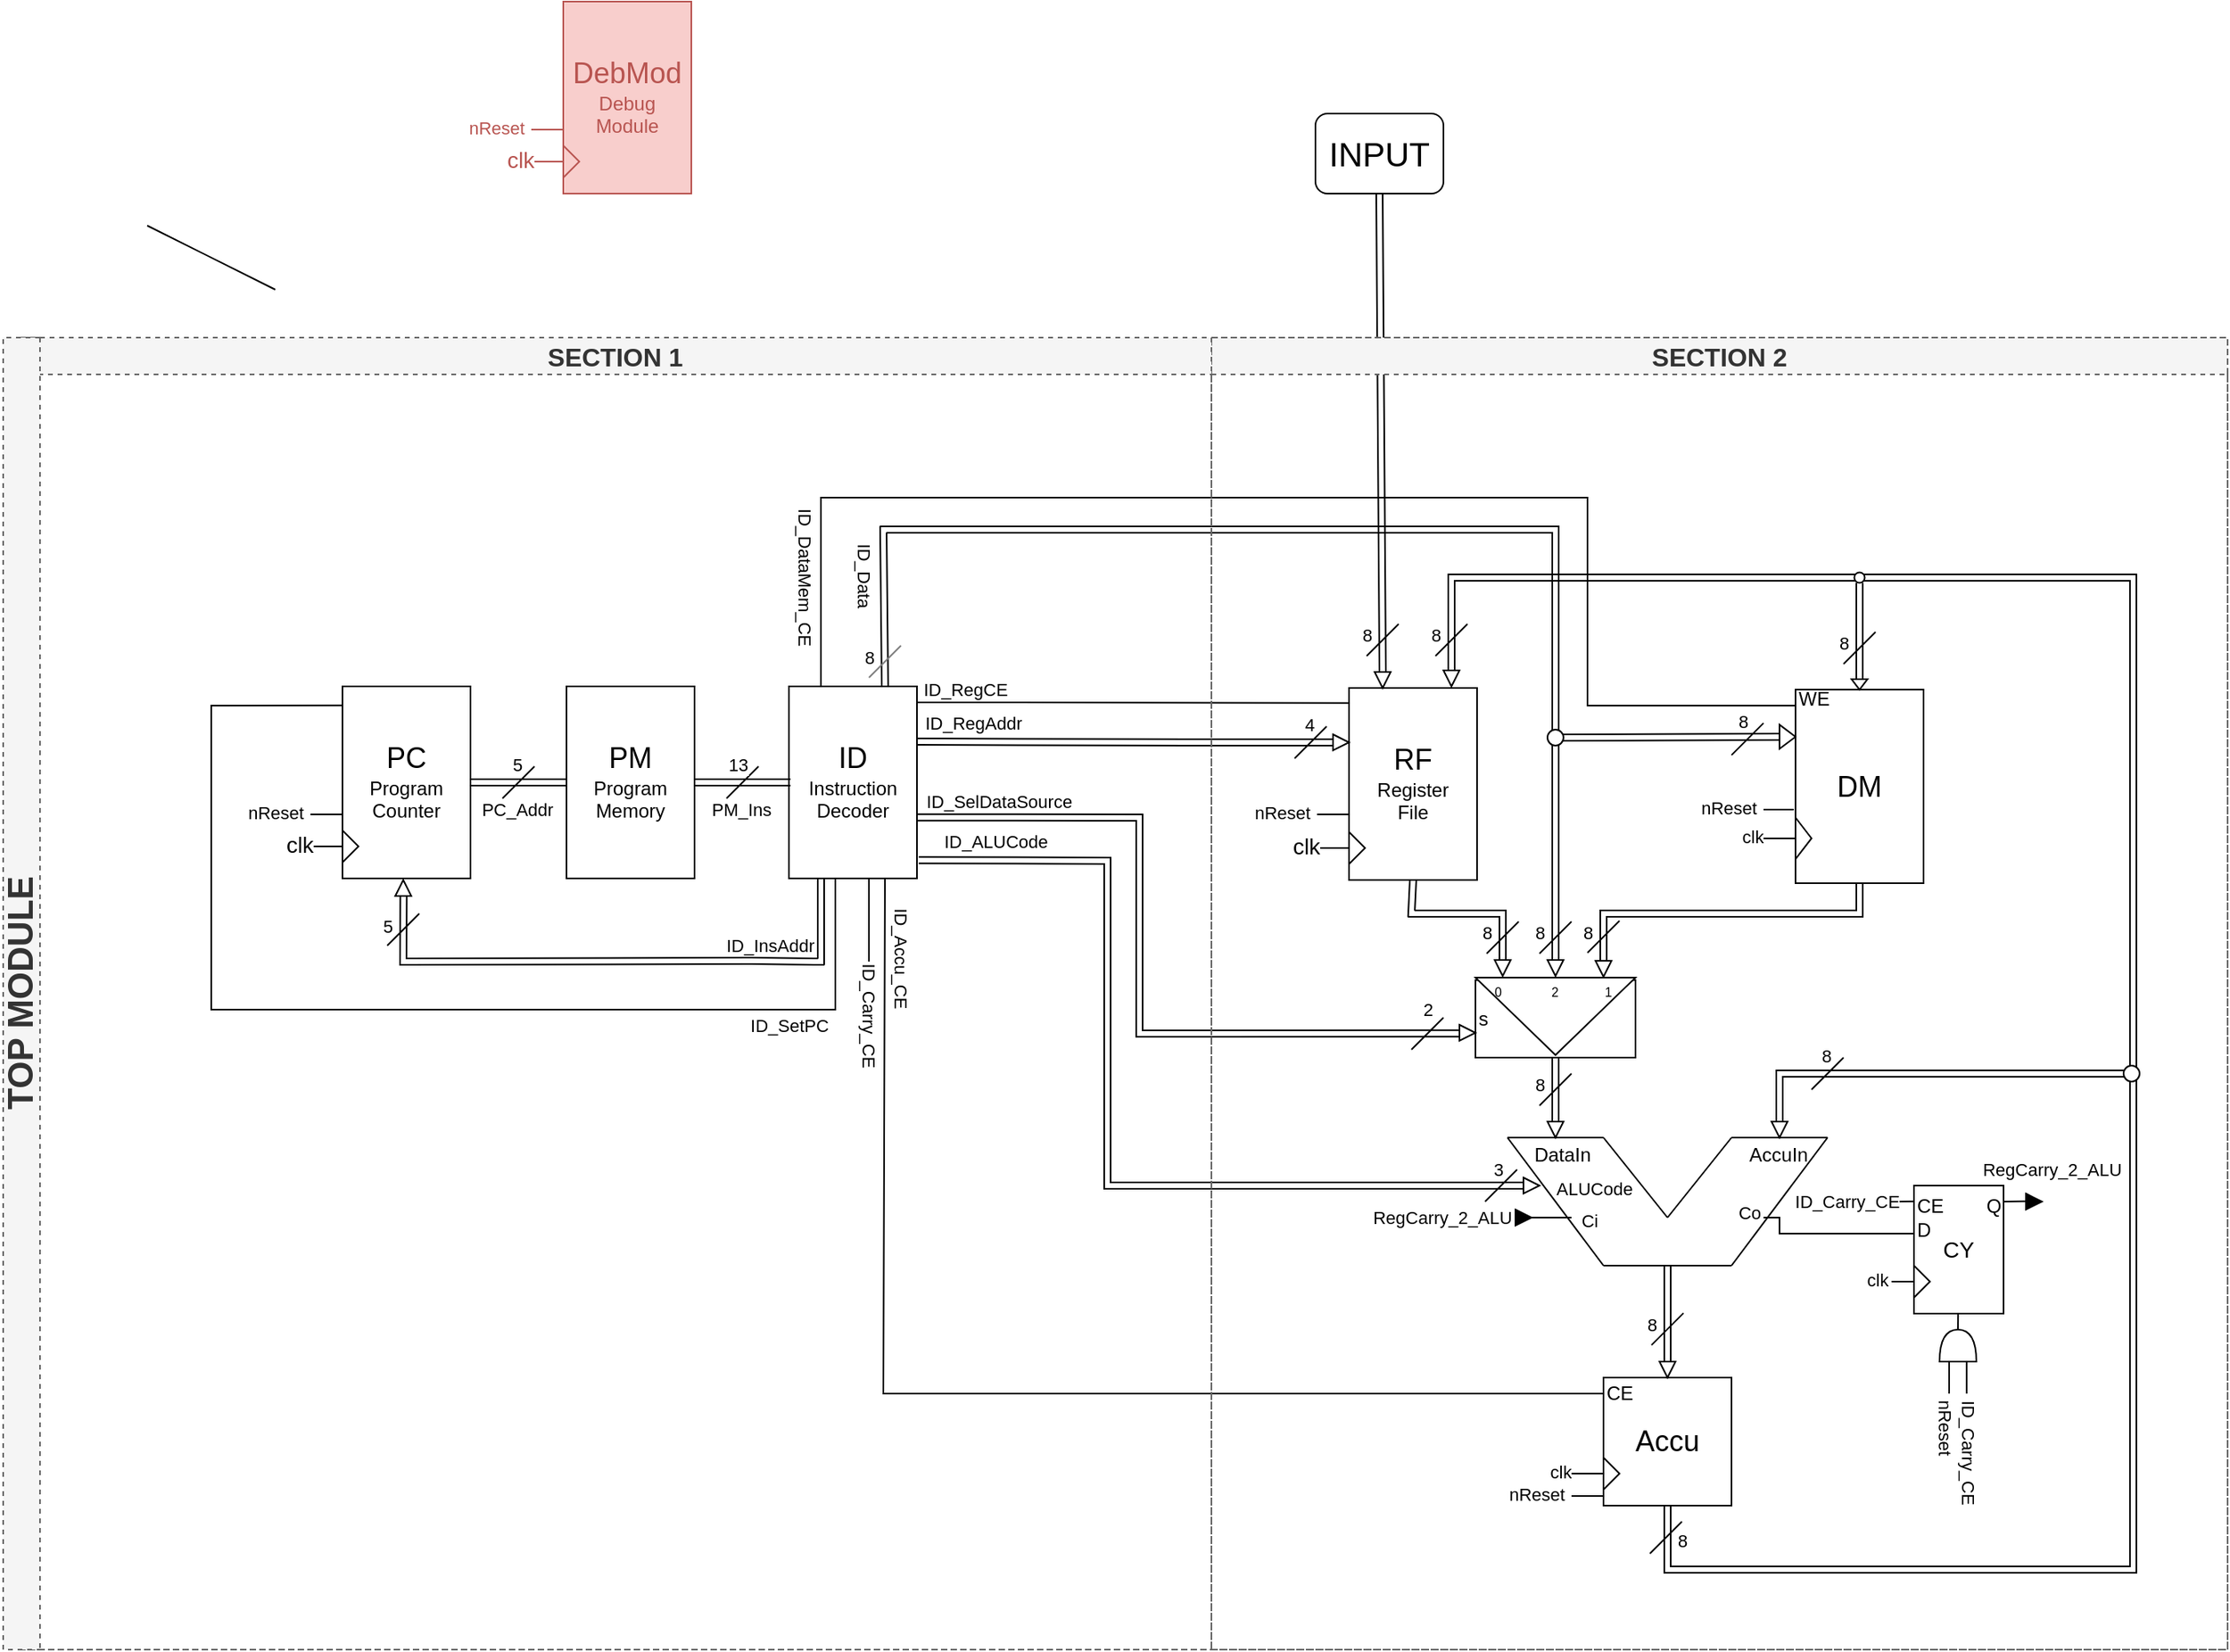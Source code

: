 <mxfile version="24.7.17">
  <diagram name="Page-1" id="Vk7o6lT_bjk-o6oZGA0Z">
    <mxGraphModel dx="1839" dy="1682" grid="1" gridSize="10" guides="1" tooltips="1" connect="1" arrows="1" fold="1" page="1" pageScale="1" pageWidth="850" pageHeight="1100" math="0" shadow="0">
      <root>
        <mxCell id="0" />
        <mxCell id="1" parent="0" />
        <mxCell id="UxJSxMPGAu-s07Ws8PDp-7" value="&lt;font style=&quot;font-size: 18px;&quot;&gt;PM&lt;br&gt;&lt;/font&gt;&lt;div&gt;&lt;font style=&quot;font-size: 12px;&quot;&gt;Program&lt;br&gt;Memory&lt;/font&gt;&lt;/div&gt;" style="rounded=0;whiteSpace=wrap;html=1;rotation=0;" parent="1" vertex="1">
          <mxGeometry x="22" y="-12" width="80" height="120" as="geometry" />
        </mxCell>
        <mxCell id="UxJSxMPGAu-s07Ws8PDp-14" value="" style="group" parent="1" vertex="1" connectable="0">
          <mxGeometry x="-18" y="38" width="20" height="20" as="geometry" />
        </mxCell>
        <mxCell id="UxJSxMPGAu-s07Ws8PDp-10" value="" style="endArrow=none;html=1;rounded=0;movable=1;resizable=1;rotatable=1;deletable=1;editable=1;locked=0;connectable=1;" parent="UxJSxMPGAu-s07Ws8PDp-14" edge="1">
          <mxGeometry width="50" height="50" relative="1" as="geometry">
            <mxPoint y="20" as="sourcePoint" />
            <mxPoint x="20" as="targetPoint" />
          </mxGeometry>
        </mxCell>
        <mxCell id="UxJSxMPGAu-s07Ws8PDp-18" value="5" style="edgeLabel;html=1;align=center;verticalAlign=middle;resizable=0;points=[];rotation=0;" parent="UxJSxMPGAu-s07Ws8PDp-10" vertex="1" connectable="0">
          <mxGeometry x="0.705" relative="1" as="geometry">
            <mxPoint x="-8" y="-4" as="offset" />
          </mxGeometry>
        </mxCell>
        <mxCell id="UxJSxMPGAu-s07Ws8PDp-6" value="" style="shape=link;html=1;rounded=0;movable=1;resizable=1;rotatable=1;deletable=1;editable=1;locked=0;connectable=1;exitX=1;exitY=0.5;exitDx=0;exitDy=0;entryX=0;entryY=0.5;entryDx=0;entryDy=0;" parent="1" source="UxJSxMPGAu-s07Ws8PDp-1" target="UxJSxMPGAu-s07Ws8PDp-7" edge="1">
          <mxGeometry width="100" relative="1" as="geometry">
            <mxPoint x="-38" y="47.71" as="sourcePoint" />
            <mxPoint x="22" y="48" as="targetPoint" />
            <Array as="points">
              <mxPoint x="-8" y="48" />
              <mxPoint x="12" y="48" />
            </Array>
          </mxGeometry>
        </mxCell>
        <mxCell id="UxJSxMPGAu-s07Ws8PDp-25" value="PC_Addr" style="edgeLabel;html=1;align=center;verticalAlign=middle;resizable=0;points=[];" parent="UxJSxMPGAu-s07Ws8PDp-6" vertex="1" connectable="0">
          <mxGeometry x="0.518" y="-2" relative="1" as="geometry">
            <mxPoint x="-17" y="15" as="offset" />
          </mxGeometry>
        </mxCell>
        <mxCell id="UxJSxMPGAu-s07Ws8PDp-24" value="&lt;font style=&quot;&quot;&gt;&lt;span style=&quot;font-size: 18px;&quot;&gt;ID&lt;/span&gt;&lt;br&gt;&lt;font style=&quot;font-size: 12px;&quot;&gt;Instruction&lt;br&gt;Decoder&lt;/font&gt;&lt;/font&gt;" style="rounded=0;whiteSpace=wrap;html=1;rotation=0;" parent="1" vertex="1">
          <mxGeometry x="161" y="-12" width="80" height="120" as="geometry" />
        </mxCell>
        <mxCell id="UxJSxMPGAu-s07Ws8PDp-37" value="" style="group" parent="1" vertex="1" connectable="0">
          <mxGeometry x="122" y="37.998" width="30" height="20" as="geometry" />
        </mxCell>
        <mxCell id="UxJSxMPGAu-s07Ws8PDp-32" value="" style="group" parent="UxJSxMPGAu-s07Ws8PDp-37" vertex="1" connectable="0">
          <mxGeometry width="20" height="20" as="geometry" />
        </mxCell>
        <mxCell id="UxJSxMPGAu-s07Ws8PDp-33" value="" style="endArrow=none;html=1;rounded=0;movable=1;resizable=1;rotatable=1;deletable=1;editable=1;locked=0;connectable=1;" parent="UxJSxMPGAu-s07Ws8PDp-32" edge="1">
          <mxGeometry width="50" height="50" relative="1" as="geometry">
            <mxPoint y="20" as="sourcePoint" />
            <mxPoint x="20" as="targetPoint" />
          </mxGeometry>
        </mxCell>
        <mxCell id="UxJSxMPGAu-s07Ws8PDp-34" value="13" style="edgeLabel;html=1;align=center;verticalAlign=middle;resizable=0;points=[];rotation=0;" parent="UxJSxMPGAu-s07Ws8PDp-33" vertex="1" connectable="0">
          <mxGeometry x="0.705" relative="1" as="geometry">
            <mxPoint x="-10" y="-4" as="offset" />
          </mxGeometry>
        </mxCell>
        <mxCell id="UxJSxMPGAu-s07Ws8PDp-35" value="" style="shape=link;html=1;rounded=0;movable=1;resizable=1;rotatable=1;deletable=1;editable=1;locked=0;connectable=1;exitX=0.998;exitY=0.5;exitDx=0;exitDy=0;entryX=0;entryY=0.5;entryDx=0;entryDy=0;exitPerimeter=0;" parent="UxJSxMPGAu-s07Ws8PDp-37" source="UxJSxMPGAu-s07Ws8PDp-7" edge="1">
          <mxGeometry width="100" relative="1" as="geometry">
            <mxPoint x="-20" y="10" as="sourcePoint" />
            <mxPoint x="40" y="10" as="targetPoint" />
            <Array as="points">
              <mxPoint x="10" y="10" />
              <mxPoint x="30" y="10" />
            </Array>
          </mxGeometry>
        </mxCell>
        <mxCell id="UxJSxMPGAu-s07Ws8PDp-36" value="PM_Ins" style="edgeLabel;html=1;align=center;verticalAlign=middle;resizable=0;points=[];" parent="UxJSxMPGAu-s07Ws8PDp-35" vertex="1" connectable="0">
          <mxGeometry x="0.518" y="-2" relative="1" as="geometry">
            <mxPoint x="-17" y="15" as="offset" />
          </mxGeometry>
        </mxCell>
        <mxCell id="UxJSxMPGAu-s07Ws8PDp-38" value="" style="endArrow=none;html=1;rounded=0;strokeWidth=1;exitX=1.006;exitY=0.083;exitDx=0;exitDy=0;exitPerimeter=0;entryX=-0.001;entryY=0.078;entryDx=0;entryDy=0;entryPerimeter=0;" parent="1" source="UxJSxMPGAu-s07Ws8PDp-24" target="89jJZUIVo5kmt4zz9DGK-15" edge="1">
          <mxGeometry width="50" height="50" relative="1" as="geometry">
            <mxPoint x="480" y="-2" as="sourcePoint" />
            <mxPoint x="600" y="-2" as="targetPoint" />
          </mxGeometry>
        </mxCell>
        <mxCell id="89jJZUIVo5kmt4zz9DGK-2" value="ID_RegCE" style="edgeLabel;html=1;align=center;verticalAlign=middle;resizable=0;points=[];" parent="UxJSxMPGAu-s07Ws8PDp-38" vertex="1" connectable="0">
          <mxGeometry x="0.463" y="-1" relative="1" as="geometry">
            <mxPoint x="-168" y="-10" as="offset" />
          </mxGeometry>
        </mxCell>
        <mxCell id="89jJZUIVo5kmt4zz9DGK-6" value="" style="group" parent="1" vertex="1" connectable="0">
          <mxGeometry x="-138" y="-12" width="100" height="120" as="geometry" />
        </mxCell>
        <mxCell id="UxJSxMPGAu-s07Ws8PDp-1" value="&lt;font style=&quot;&quot;&gt;&lt;span style=&quot;font-size: 18px;&quot;&gt;PC&lt;/span&gt;&lt;br&gt;&lt;font style=&quot;font-size: 12px;&quot;&gt;Program&lt;br&gt;Counter&lt;/font&gt;&lt;/font&gt;" style="rounded=0;whiteSpace=wrap;html=1;rotation=0;" parent="89jJZUIVo5kmt4zz9DGK-6" vertex="1">
          <mxGeometry x="20" width="80" height="120" as="geometry" />
        </mxCell>
        <mxCell id="UxJSxMPGAu-s07Ws8PDp-3" value="" style="triangle;whiteSpace=wrap;html=1;" parent="89jJZUIVo5kmt4zz9DGK-6" vertex="1">
          <mxGeometry x="20" y="90" width="10" height="20" as="geometry" />
        </mxCell>
        <mxCell id="UxJSxMPGAu-s07Ws8PDp-4" value="" style="endArrow=none;html=1;rounded=0;entryX=0;entryY=0.5;entryDx=0;entryDy=0;" parent="89jJZUIVo5kmt4zz9DGK-6" target="UxJSxMPGAu-s07Ws8PDp-3" edge="1">
          <mxGeometry width="50" height="50" relative="1" as="geometry">
            <mxPoint y="100" as="sourcePoint" />
            <mxPoint y="100" as="targetPoint" />
          </mxGeometry>
        </mxCell>
        <mxCell id="UxJSxMPGAu-s07Ws8PDp-5" value="&lt;font style=&quot;font-size: 14px;&quot;&gt;clk&lt;/font&gt;" style="edgeLabel;html=1;align=center;verticalAlign=middle;resizable=0;points=[];" parent="UxJSxMPGAu-s07Ws8PDp-4" vertex="1" connectable="0">
          <mxGeometry x="-0.193" y="1" relative="1" as="geometry">
            <mxPoint x="-15" as="offset" />
          </mxGeometry>
        </mxCell>
        <mxCell id="GTWBB9mIRMIXPtu_y5Ys-55" value="" style="endArrow=none;html=1;rounded=0;" parent="89jJZUIVo5kmt4zz9DGK-6" edge="1">
          <mxGeometry width="50" height="50" relative="1" as="geometry">
            <mxPoint y="80" as="sourcePoint" />
            <mxPoint x="20" y="80" as="targetPoint" />
          </mxGeometry>
        </mxCell>
        <mxCell id="GTWBB9mIRMIXPtu_y5Ys-56" value="nReset" style="edgeLabel;html=1;align=center;verticalAlign=middle;resizable=0;points=[];" parent="GTWBB9mIRMIXPtu_y5Ys-55" vertex="1" connectable="0">
          <mxGeometry x="-0.21" y="1" relative="1" as="geometry">
            <mxPoint x="-30" as="offset" />
          </mxGeometry>
        </mxCell>
        <mxCell id="89jJZUIVo5kmt4zz9DGK-19" value="" style="group" parent="1" vertex="1" connectable="0">
          <mxGeometry x="491" y="-11" width="100" height="120" as="geometry" />
        </mxCell>
        <mxCell id="89jJZUIVo5kmt4zz9DGK-15" value="&lt;font style=&quot;&quot;&gt;&lt;span style=&quot;font-size: 18px;&quot;&gt;RF&lt;/span&gt;&lt;br&gt;&lt;font style=&quot;font-size: 12px;&quot;&gt;Register&lt;br&gt;File&lt;/font&gt;&lt;/font&gt;" style="rounded=0;whiteSpace=wrap;html=1;rotation=0;" parent="89jJZUIVo5kmt4zz9DGK-19" vertex="1">
          <mxGeometry x="20" width="80" height="120" as="geometry" />
        </mxCell>
        <mxCell id="89jJZUIVo5kmt4zz9DGK-16" value="" style="triangle;whiteSpace=wrap;html=1;" parent="89jJZUIVo5kmt4zz9DGK-19" vertex="1">
          <mxGeometry x="20" y="90" width="10" height="20" as="geometry" />
        </mxCell>
        <mxCell id="89jJZUIVo5kmt4zz9DGK-17" value="" style="endArrow=none;html=1;rounded=0;entryX=0;entryY=0.5;entryDx=0;entryDy=0;" parent="89jJZUIVo5kmt4zz9DGK-19" target="89jJZUIVo5kmt4zz9DGK-16" edge="1">
          <mxGeometry width="50" height="50" relative="1" as="geometry">
            <mxPoint y="100" as="sourcePoint" />
            <mxPoint y="100" as="targetPoint" />
          </mxGeometry>
        </mxCell>
        <mxCell id="89jJZUIVo5kmt4zz9DGK-18" value="&lt;font style=&quot;font-size: 14px;&quot;&gt;clk&lt;/font&gt;" style="edgeLabel;html=1;align=center;verticalAlign=middle;resizable=0;points=[];" parent="89jJZUIVo5kmt4zz9DGK-17" vertex="1" connectable="0">
          <mxGeometry x="-0.193" y="1" relative="1" as="geometry">
            <mxPoint x="-15" as="offset" />
          </mxGeometry>
        </mxCell>
        <mxCell id="GTWBB9mIRMIXPtu_y5Ys-43" value="" style="triangle;whiteSpace=wrap;html=1;direction=east;" parent="89jJZUIVo5kmt4zz9DGK-19" vertex="1">
          <mxGeometry x="10" y="29" width="10" height="10" as="geometry" />
        </mxCell>
        <mxCell id="GTWBB9mIRMIXPtu_y5Ys-53" value="" style="endArrow=none;html=1;rounded=0;" parent="89jJZUIVo5kmt4zz9DGK-19" edge="1">
          <mxGeometry width="50" height="50" relative="1" as="geometry">
            <mxPoint y="79" as="sourcePoint" />
            <mxPoint x="20" y="79" as="targetPoint" />
          </mxGeometry>
        </mxCell>
        <mxCell id="GTWBB9mIRMIXPtu_y5Ys-54" value="nReset" style="edgeLabel;html=1;align=center;verticalAlign=middle;resizable=0;points=[];" parent="GTWBB9mIRMIXPtu_y5Ys-53" vertex="1" connectable="0">
          <mxGeometry x="-0.21" y="1" relative="1" as="geometry">
            <mxPoint x="-30" as="offset" />
          </mxGeometry>
        </mxCell>
        <mxCell id="89jJZUIVo5kmt4zz9DGK-28" value="" style="group" parent="1" vertex="1" connectable="0">
          <mxGeometry x="610" y="270" width="200" height="80" as="geometry" />
        </mxCell>
        <mxCell id="89jJZUIVo5kmt4zz9DGK-20" value="" style="endArrow=none;html=1;rounded=0;" parent="89jJZUIVo5kmt4zz9DGK-28" edge="1">
          <mxGeometry width="50" height="50" relative="1" as="geometry">
            <mxPoint as="sourcePoint" />
            <mxPoint x="60" as="targetPoint" />
          </mxGeometry>
        </mxCell>
        <mxCell id="GTWBB9mIRMIXPtu_y5Ys-18" value="ALUCode" style="edgeLabel;html=1;align=center;verticalAlign=middle;resizable=0;points=[];" parent="89jJZUIVo5kmt4zz9DGK-20" vertex="1" connectable="0">
          <mxGeometry x="-0.278" y="-1" relative="1" as="geometry">
            <mxPoint x="32" y="31" as="offset" />
          </mxGeometry>
        </mxCell>
        <mxCell id="89jJZUIVo5kmt4zz9DGK-21" value="" style="endArrow=none;html=1;rounded=0;" parent="89jJZUIVo5kmt4zz9DGK-28" edge="1">
          <mxGeometry width="50" height="50" relative="1" as="geometry">
            <mxPoint x="60" y="80" as="sourcePoint" />
            <mxPoint x="140" y="80" as="targetPoint" />
          </mxGeometry>
        </mxCell>
        <mxCell id="89jJZUIVo5kmt4zz9DGK-22" value="" style="endArrow=none;html=1;rounded=0;" parent="89jJZUIVo5kmt4zz9DGK-28" edge="1">
          <mxGeometry width="50" height="50" relative="1" as="geometry">
            <mxPoint x="140" as="sourcePoint" />
            <mxPoint x="200" as="targetPoint" />
          </mxGeometry>
        </mxCell>
        <mxCell id="89jJZUIVo5kmt4zz9DGK-23" value="" style="endArrow=none;html=1;rounded=0;" parent="89jJZUIVo5kmt4zz9DGK-28" edge="1">
          <mxGeometry width="50" height="50" relative="1" as="geometry">
            <mxPoint x="140" y="80" as="sourcePoint" />
            <mxPoint x="200" as="targetPoint" />
          </mxGeometry>
        </mxCell>
        <mxCell id="GTWBB9mIRMIXPtu_y5Ys-16" value="Co" style="edgeLabel;html=1;align=center;verticalAlign=middle;resizable=0;points=[];" parent="89jJZUIVo5kmt4zz9DGK-23" vertex="1" connectable="0">
          <mxGeometry x="-0.176" y="1" relative="1" as="geometry">
            <mxPoint x="-13" as="offset" />
          </mxGeometry>
        </mxCell>
        <mxCell id="89jJZUIVo5kmt4zz9DGK-24" value="" style="endArrow=none;html=1;rounded=0;" parent="89jJZUIVo5kmt4zz9DGK-28" edge="1">
          <mxGeometry width="50" height="50" relative="1" as="geometry">
            <mxPoint x="100" y="50" as="sourcePoint" />
            <mxPoint x="140" as="targetPoint" />
          </mxGeometry>
        </mxCell>
        <mxCell id="89jJZUIVo5kmt4zz9DGK-25" value="" style="endArrow=none;html=1;rounded=0;" parent="89jJZUIVo5kmt4zz9DGK-28" edge="1">
          <mxGeometry width="50" height="50" relative="1" as="geometry">
            <mxPoint x="100" y="50" as="sourcePoint" />
            <mxPoint x="60" as="targetPoint" />
          </mxGeometry>
        </mxCell>
        <mxCell id="89jJZUIVo5kmt4zz9DGK-27" value="" style="endArrow=none;html=1;rounded=0;" parent="89jJZUIVo5kmt4zz9DGK-28" edge="1">
          <mxGeometry width="50" height="50" relative="1" as="geometry">
            <mxPoint as="sourcePoint" />
            <mxPoint x="60" y="80" as="targetPoint" />
          </mxGeometry>
        </mxCell>
        <mxCell id="GTWBB9mIRMIXPtu_y5Ys-17" value="Ci" style="edgeLabel;html=1;align=center;verticalAlign=middle;resizable=0;points=[];" parent="89jJZUIVo5kmt4zz9DGK-27" vertex="1" connectable="0">
          <mxGeometry x="0.109" relative="1" as="geometry">
            <mxPoint x="17" y="7" as="offset" />
          </mxGeometry>
        </mxCell>
        <mxCell id="GTWBB9mIRMIXPtu_y5Ys-32" value="" style="triangle;whiteSpace=wrap;html=1;direction=east;" parent="89jJZUIVo5kmt4zz9DGK-28" vertex="1">
          <mxGeometry x="10" y="25" width="10" height="10" as="geometry" />
        </mxCell>
        <mxCell id="89jJZUIVo5kmt4zz9DGK-48" value="" style="group" parent="1" vertex="1" connectable="0">
          <mxGeometry x="650" y="420" width="100" height="80" as="geometry" />
        </mxCell>
        <mxCell id="89jJZUIVo5kmt4zz9DGK-44" value="&lt;font style=&quot;font-size: 18px;&quot;&gt;Accu&lt;/font&gt;" style="rounded=0;whiteSpace=wrap;html=1;rotation=0;container=0;" parent="89jJZUIVo5kmt4zz9DGK-48" vertex="1">
          <mxGeometry x="20" width="80" height="80" as="geometry" />
        </mxCell>
        <mxCell id="89jJZUIVo5kmt4zz9DGK-45" value="" style="triangle;whiteSpace=wrap;html=1;container=0;" parent="89jJZUIVo5kmt4zz9DGK-48" vertex="1">
          <mxGeometry x="20" y="50" width="10" height="20" as="geometry" />
        </mxCell>
        <mxCell id="89jJZUIVo5kmt4zz9DGK-46" value="" style="endArrow=none;html=1;rounded=0;entryX=0;entryY=0.5;entryDx=0;entryDy=0;" parent="89jJZUIVo5kmt4zz9DGK-48" target="89jJZUIVo5kmt4zz9DGK-45" edge="1">
          <mxGeometry width="50" height="50" relative="1" as="geometry">
            <mxPoint y="60" as="sourcePoint" />
            <mxPoint y="60" as="targetPoint" />
          </mxGeometry>
        </mxCell>
        <mxCell id="89jJZUIVo5kmt4zz9DGK-47" value="&lt;font style=&quot;font-size: 11px;&quot;&gt;clk&lt;/font&gt;" style="edgeLabel;html=1;align=center;verticalAlign=middle;resizable=0;points=[];container=0;" parent="89jJZUIVo5kmt4zz9DGK-46" vertex="1" connectable="0">
          <mxGeometry x="-0.193" y="1" relative="1" as="geometry">
            <mxPoint x="-15" as="offset" />
          </mxGeometry>
        </mxCell>
        <mxCell id="89jJZUIVo5kmt4zz9DGK-50" value="" style="shape=link;html=1;rounded=0;movable=1;resizable=1;rotatable=1;deletable=1;editable=1;locked=0;connectable=1;entryX=0.5;entryY=1;entryDx=0;entryDy=0;exitX=0;exitY=0.5;exitDx=0;exitDy=0;" parent="1" source="89jJZUIVo5kmt4zz9DGK-73" edge="1">
          <mxGeometry width="100" relative="1" as="geometry">
            <mxPoint x="710" y="419.68" as="sourcePoint" />
            <mxPoint x="710" y="349.68" as="targetPoint" />
          </mxGeometry>
        </mxCell>
        <mxCell id="89jJZUIVo5kmt4zz9DGK-51" value="" style="endArrow=none;html=1;rounded=0;movable=1;resizable=1;rotatable=1;deletable=1;editable=1;locked=0;connectable=1;" parent="1" edge="1">
          <mxGeometry width="50" height="50" relative="1" as="geometry">
            <mxPoint x="700" y="399.678" as="sourcePoint" />
            <mxPoint x="720" y="379.68" as="targetPoint" />
          </mxGeometry>
        </mxCell>
        <mxCell id="89jJZUIVo5kmt4zz9DGK-52" value="8" style="edgeLabel;html=1;align=center;verticalAlign=middle;resizable=0;points=[];rotation=0;container=0;" parent="89jJZUIVo5kmt4zz9DGK-51" vertex="1" connectable="0">
          <mxGeometry x="0.705" relative="1" as="geometry">
            <mxPoint x="-17" y="4" as="offset" />
          </mxGeometry>
        </mxCell>
        <mxCell id="89jJZUIVo5kmt4zz9DGK-54" value="" style="shape=link;html=1;rounded=0;movable=1;resizable=1;rotatable=1;deletable=1;editable=1;locked=0;connectable=1;exitX=0;exitY=0.5;exitDx=0;exitDy=0;" parent="1" source="89jJZUIVo5kmt4zz9DGK-76" edge="1">
          <mxGeometry width="100" relative="1" as="geometry">
            <mxPoint x="672" y="70" as="sourcePoint" />
            <mxPoint x="710" y="500" as="targetPoint" />
            <Array as="points">
              <mxPoint x="575" y="-80" />
              <mxPoint x="1001" y="-80" />
              <mxPoint x="1001" y="540" />
              <mxPoint x="710" y="540" />
            </Array>
          </mxGeometry>
        </mxCell>
        <mxCell id="89jJZUIVo5kmt4zz9DGK-55" value="" style="endArrow=none;html=1;rounded=0;movable=1;resizable=1;rotatable=1;deletable=1;editable=1;locked=0;connectable=1;" parent="1" edge="1">
          <mxGeometry width="50" height="50" relative="1" as="geometry">
            <mxPoint x="699" y="529.998" as="sourcePoint" />
            <mxPoint x="719" y="510" as="targetPoint" />
          </mxGeometry>
        </mxCell>
        <mxCell id="89jJZUIVo5kmt4zz9DGK-56" value="8" style="edgeLabel;html=1;align=center;verticalAlign=middle;resizable=0;points=[];rotation=0;container=0;" parent="89jJZUIVo5kmt4zz9DGK-55" vertex="1" connectable="0">
          <mxGeometry x="0.705" relative="1" as="geometry">
            <mxPoint x="3" y="9" as="offset" />
          </mxGeometry>
        </mxCell>
        <mxCell id="89jJZUIVo5kmt4zz9DGK-57" value="" style="endArrow=none;html=1;rounded=0;movable=1;resizable=1;rotatable=1;deletable=1;editable=1;locked=0;connectable=1;" parent="1" edge="1">
          <mxGeometry width="50" height="50" relative="1" as="geometry">
            <mxPoint x="565" y="-31.002" as="sourcePoint" />
            <mxPoint x="585" y="-51" as="targetPoint" />
          </mxGeometry>
        </mxCell>
        <mxCell id="89jJZUIVo5kmt4zz9DGK-58" value="8" style="edgeLabel;html=1;align=center;verticalAlign=middle;resizable=0;points=[];rotation=0;container=0;" parent="89jJZUIVo5kmt4zz9DGK-57" vertex="1" connectable="0">
          <mxGeometry x="0.705" relative="1" as="geometry">
            <mxPoint x="-17" y="4" as="offset" />
          </mxGeometry>
        </mxCell>
        <mxCell id="89jJZUIVo5kmt4zz9DGK-59" value="" style="group" parent="1" vertex="1" connectable="0">
          <mxGeometry x="800" y="219.998" width="20" height="20" as="geometry" />
        </mxCell>
        <mxCell id="89jJZUIVo5kmt4zz9DGK-60" value="" style="shape=link;html=1;rounded=0;movable=1;resizable=1;rotatable=1;deletable=1;editable=1;locked=0;connectable=1;" parent="89jJZUIVo5kmt4zz9DGK-59" target="89jJZUIVo5kmt4zz9DGK-63" edge="1">
          <mxGeometry width="100" relative="1" as="geometry">
            <mxPoint x="-20" y="40.002" as="sourcePoint" />
            <mxPoint x="40" y="10" as="targetPoint" />
            <Array as="points">
              <mxPoint x="-20" y="10.002" />
              <mxPoint x="10" y="10" />
            </Array>
          </mxGeometry>
        </mxCell>
        <mxCell id="89jJZUIVo5kmt4zz9DGK-61" value="" style="endArrow=none;html=1;rounded=0;movable=1;resizable=1;rotatable=1;deletable=1;editable=1;locked=0;connectable=1;" parent="89jJZUIVo5kmt4zz9DGK-59" edge="1">
          <mxGeometry width="50" height="50" relative="1" as="geometry">
            <mxPoint y="20" as="sourcePoint" />
            <mxPoint x="20" as="targetPoint" />
          </mxGeometry>
        </mxCell>
        <mxCell id="89jJZUIVo5kmt4zz9DGK-62" value="8" style="edgeLabel;html=1;align=center;verticalAlign=middle;resizable=0;points=[];rotation=0;" parent="89jJZUIVo5kmt4zz9DGK-61" vertex="1" connectable="0">
          <mxGeometry x="0.705" relative="1" as="geometry">
            <mxPoint x="-8" y="-4" as="offset" />
          </mxGeometry>
        </mxCell>
        <mxCell id="89jJZUIVo5kmt4zz9DGK-63" value="" style="ellipse;whiteSpace=wrap;html=1;aspect=fixed;fillColor=#FFFFFF;" parent="1" vertex="1">
          <mxGeometry x="995" y="225" width="10" height="10" as="geometry" />
        </mxCell>
        <mxCell id="89jJZUIVo5kmt4zz9DGK-73" value="" style="triangle;whiteSpace=wrap;html=1;direction=south;" parent="1" vertex="1">
          <mxGeometry x="705" y="410" width="10" height="10" as="geometry" />
        </mxCell>
        <mxCell id="89jJZUIVo5kmt4zz9DGK-75" value="" style="triangle;whiteSpace=wrap;html=1;direction=south;" parent="1" vertex="1">
          <mxGeometry x="775" y="260" width="10" height="10" as="geometry" />
        </mxCell>
        <mxCell id="89jJZUIVo5kmt4zz9DGK-76" value="" style="triangle;whiteSpace=wrap;html=1;direction=south;" parent="1" vertex="1">
          <mxGeometry x="570" y="-22" width="10" height="10" as="geometry" />
        </mxCell>
        <mxCell id="GTWBB9mIRMIXPtu_y5Ys-2" value="" style="endArrow=none;html=1;rounded=0;entryX=0;entryY=0.25;entryDx=0;entryDy=0;" parent="1" edge="1">
          <mxGeometry width="50" height="50" relative="1" as="geometry">
            <mxPoint x="770" y="320" as="sourcePoint" />
            <mxPoint x="864" y="330" as="targetPoint" />
            <Array as="points">
              <mxPoint x="780" y="320" />
              <mxPoint x="780" y="330" />
              <mxPoint x="800" y="330" />
            </Array>
          </mxGeometry>
        </mxCell>
        <mxCell id="GTWBB9mIRMIXPtu_y5Ys-19" value="DataIn" style="text;html=1;align=center;verticalAlign=middle;resizable=0;points=[];autosize=1;strokeColor=none;fillColor=none;" parent="1" vertex="1">
          <mxGeometry x="614" y="266" width="60" height="30" as="geometry" />
        </mxCell>
        <mxCell id="GTWBB9mIRMIXPtu_y5Ys-20" value="AccuIn" style="text;html=1;align=center;verticalAlign=middle;resizable=0;points=[];autosize=1;strokeColor=none;fillColor=none;" parent="1" vertex="1">
          <mxGeometry x="749" y="266" width="60" height="30" as="geometry" />
        </mxCell>
        <mxCell id="GTWBB9mIRMIXPtu_y5Ys-37" value="" style="endArrow=none;html=1;rounded=0;" parent="1" source="J4QfFlxhsdPLTSc603nR-30" edge="1">
          <mxGeometry x="-0.333" width="50" height="50" relative="1" as="geometry">
            <mxPoint x="620" y="320" as="sourcePoint" />
            <mxPoint x="650" y="320" as="targetPoint" />
            <mxPoint as="offset" />
          </mxGeometry>
        </mxCell>
        <mxCell id="GTWBB9mIRMIXPtu_y5Ys-45" value="" style="endArrow=none;html=1;rounded=0;entryX=0.75;entryY=1;entryDx=0;entryDy=0;" parent="1" target="UxJSxMPGAu-s07Ws8PDp-24" edge="1">
          <mxGeometry width="50" height="50" relative="1" as="geometry">
            <mxPoint x="670" y="430" as="sourcePoint" />
            <mxPoint x="465" y="205" as="targetPoint" />
            <Array as="points">
              <mxPoint x="220" y="430" />
            </Array>
          </mxGeometry>
        </mxCell>
        <mxCell id="GTWBB9mIRMIXPtu_y5Ys-46" value="ID_Accu_CE" style="edgeLabel;html=1;align=center;verticalAlign=middle;resizable=0;points=[];rotation=90;" parent="GTWBB9mIRMIXPtu_y5Ys-45" vertex="1" connectable="0">
          <mxGeometry x="0.852" relative="1" as="geometry">
            <mxPoint x="10" y="-8" as="offset" />
          </mxGeometry>
        </mxCell>
        <mxCell id="GTWBB9mIRMIXPtu_y5Ys-47" value="" style="endArrow=none;html=1;rounded=0;entryX=0.625;entryY=1;entryDx=0;entryDy=0;entryPerimeter=0;" parent="1" target="UxJSxMPGAu-s07Ws8PDp-24" edge="1">
          <mxGeometry width="50" height="50" relative="1" as="geometry">
            <mxPoint x="211" y="160" as="sourcePoint" />
            <mxPoint x="390" y="200" as="targetPoint" />
          </mxGeometry>
        </mxCell>
        <mxCell id="GTWBB9mIRMIXPtu_y5Ys-48" value="ID_Carry_CE" style="edgeLabel;html=1;align=center;verticalAlign=middle;resizable=0;points=[];rotation=90;" parent="GTWBB9mIRMIXPtu_y5Ys-47" vertex="1" connectable="0">
          <mxGeometry x="-0.147" y="2" relative="1" as="geometry">
            <mxPoint x="2" y="55" as="offset" />
          </mxGeometry>
        </mxCell>
        <mxCell id="GTWBB9mIRMIXPtu_y5Ys-51" value="" style="endArrow=none;html=1;rounded=0;" parent="1" edge="1">
          <mxGeometry width="50" height="50" relative="1" as="geometry">
            <mxPoint x="650" y="494" as="sourcePoint" />
            <mxPoint x="670" y="494" as="targetPoint" />
          </mxGeometry>
        </mxCell>
        <mxCell id="GTWBB9mIRMIXPtu_y5Ys-52" value="nReset" style="edgeLabel;html=1;align=center;verticalAlign=middle;resizable=0;points=[];" parent="GTWBB9mIRMIXPtu_y5Ys-51" vertex="1" connectable="0">
          <mxGeometry x="-0.21" y="1" relative="1" as="geometry">
            <mxPoint x="-30" as="offset" />
          </mxGeometry>
        </mxCell>
        <mxCell id="GTWBB9mIRMIXPtu_y5Ys-106" value="" style="group" parent="1" vertex="1" connectable="0">
          <mxGeometry x="590" y="170" width="100" height="50" as="geometry" />
        </mxCell>
        <mxCell id="GTWBB9mIRMIXPtu_y5Ys-104" value="s" style="rounded=0;whiteSpace=wrap;html=1;align=left;" parent="GTWBB9mIRMIXPtu_y5Ys-106" vertex="1">
          <mxGeometry y="1.613" width="100" height="48.387" as="geometry" />
        </mxCell>
        <mxCell id="GTWBB9mIRMIXPtu_y5Ys-105" value="&lt;font style=&quot;font-size: 9px;&quot;&gt;&lt;br&gt;&lt;/font&gt;" style="triangle;whiteSpace=wrap;html=1;direction=south;" parent="GTWBB9mIRMIXPtu_y5Ys-106" vertex="1">
          <mxGeometry width="100" height="48.387" as="geometry" />
        </mxCell>
        <mxCell id="GTWBB9mIRMIXPtu_y5Ys-107" value="" style="group" parent="1" vertex="1" connectable="0">
          <mxGeometry x="630" y="220" width="20" height="50" as="geometry" />
        </mxCell>
        <mxCell id="GTWBB9mIRMIXPtu_y5Ys-58" value="" style="shape=link;html=1;rounded=0;movable=1;resizable=1;rotatable=1;deletable=1;editable=1;locked=0;connectable=1;" parent="GTWBB9mIRMIXPtu_y5Ys-107" edge="1">
          <mxGeometry width="100" relative="1" as="geometry">
            <mxPoint x="10" y="40" as="sourcePoint" />
            <mxPoint x="10" as="targetPoint" />
          </mxGeometry>
        </mxCell>
        <mxCell id="GTWBB9mIRMIXPtu_y5Ys-59" value="" style="endArrow=none;html=1;rounded=0;movable=1;resizable=1;rotatable=1;deletable=1;editable=1;locked=0;connectable=1;" parent="GTWBB9mIRMIXPtu_y5Ys-107" edge="1">
          <mxGeometry width="50" height="50" relative="1" as="geometry">
            <mxPoint y="29.998" as="sourcePoint" />
            <mxPoint x="20" y="9.998" as="targetPoint" />
          </mxGeometry>
        </mxCell>
        <mxCell id="GTWBB9mIRMIXPtu_y5Ys-60" value="8" style="edgeLabel;html=1;align=center;verticalAlign=middle;resizable=0;points=[];rotation=0;container=0;" parent="GTWBB9mIRMIXPtu_y5Ys-59" vertex="1" connectable="0">
          <mxGeometry x="0.705" relative="1" as="geometry">
            <mxPoint x="-17" y="4" as="offset" />
          </mxGeometry>
        </mxCell>
        <mxCell id="GTWBB9mIRMIXPtu_y5Ys-61" value="" style="triangle;whiteSpace=wrap;html=1;direction=south;" parent="GTWBB9mIRMIXPtu_y5Ys-107" vertex="1">
          <mxGeometry x="5.0" y="40" width="10" height="10" as="geometry" />
        </mxCell>
        <mxCell id="GTWBB9mIRMIXPtu_y5Ys-21" value="" style="group" parent="1" vertex="1" connectable="0">
          <mxGeometry x="596" y="289.998" width="20" height="20" as="geometry" />
        </mxCell>
        <mxCell id="GTWBB9mIRMIXPtu_y5Ys-22" value="" style="endArrow=none;html=1;rounded=0;movable=1;resizable=1;rotatable=1;deletable=1;editable=1;locked=0;connectable=1;" parent="GTWBB9mIRMIXPtu_y5Ys-21" edge="1">
          <mxGeometry width="50" height="50" relative="1" as="geometry">
            <mxPoint y="20" as="sourcePoint" />
            <mxPoint x="20" as="targetPoint" />
          </mxGeometry>
        </mxCell>
        <mxCell id="GTWBB9mIRMIXPtu_y5Ys-23" value="3" style="edgeLabel;html=1;align=center;verticalAlign=middle;resizable=0;points=[];rotation=0;" parent="GTWBB9mIRMIXPtu_y5Ys-22" vertex="1" connectable="0">
          <mxGeometry x="0.705" relative="1" as="geometry">
            <mxPoint x="-9" y="-3" as="offset" />
          </mxGeometry>
        </mxCell>
        <mxCell id="GTWBB9mIRMIXPtu_y5Ys-24" value="" style="shape=link;html=1;rounded=0;movable=1;resizable=1;rotatable=1;deletable=1;editable=1;locked=0;connectable=1;exitX=1.014;exitY=0.905;exitDx=0;exitDy=0;exitPerimeter=0;" parent="1" source="UxJSxMPGAu-s07Ws8PDp-24" edge="1">
          <mxGeometry width="100" relative="1" as="geometry">
            <mxPoint x="480" y="179.998" as="sourcePoint" />
            <mxPoint x="620" y="300" as="targetPoint" />
            <Array as="points">
              <mxPoint x="360" y="97" />
              <mxPoint x="360" y="300" />
            </Array>
          </mxGeometry>
        </mxCell>
        <mxCell id="GTWBB9mIRMIXPtu_y5Ys-126" value="" style="endArrow=none;html=1;rounded=0;movable=1;resizable=1;rotatable=1;deletable=1;editable=1;locked=0;connectable=1;" parent="1" edge="1">
          <mxGeometry width="50" height="50" relative="1" as="geometry">
            <mxPoint x="597" y="154.998" as="sourcePoint" />
            <mxPoint x="617" y="134.998" as="targetPoint" />
          </mxGeometry>
        </mxCell>
        <mxCell id="GTWBB9mIRMIXPtu_y5Ys-127" value="8" style="edgeLabel;html=1;align=center;verticalAlign=middle;resizable=0;points=[];rotation=0;container=0;" parent="GTWBB9mIRMIXPtu_y5Ys-126" vertex="1" connectable="0">
          <mxGeometry x="0.705" relative="1" as="geometry">
            <mxPoint x="-17" y="4" as="offset" />
          </mxGeometry>
        </mxCell>
        <mxCell id="GTWBB9mIRMIXPtu_y5Ys-128" value="" style="triangle;whiteSpace=wrap;html=1;direction=south;" parent="1" vertex="1">
          <mxGeometry x="602.0" y="159" width="10" height="10" as="geometry" />
        </mxCell>
        <mxCell id="GTWBB9mIRMIXPtu_y5Ys-134" value="" style="shape=link;html=1;rounded=0;movable=1;resizable=1;rotatable=1;deletable=1;editable=1;locked=0;connectable=1;entryX=0.75;entryY=0;entryDx=0;entryDy=0;exitX=0;exitY=0.5;exitDx=0;exitDy=0;strokeColor=#000000;" parent="1" source="J4QfFlxhsdPLTSc603nR-7" target="UxJSxMPGAu-s07Ws8PDp-24" edge="1">
          <mxGeometry width="100" relative="1" as="geometry">
            <mxPoint x="770" y="60" as="sourcePoint" />
            <mxPoint x="381.2" y="-590.0" as="targetPoint" />
            <Array as="points">
              <mxPoint x="640" y="20" />
              <mxPoint x="640" y="-110" />
              <mxPoint x="220" y="-110" />
            </Array>
          </mxGeometry>
        </mxCell>
        <mxCell id="GTWBB9mIRMIXPtu_y5Ys-142" value="ID_Data" style="edgeLabel;html=1;align=center;verticalAlign=middle;resizable=0;points=[];rotation=90;" parent="GTWBB9mIRMIXPtu_y5Ys-134" vertex="1" connectable="0">
          <mxGeometry x="0.869" y="-3" relative="1" as="geometry">
            <mxPoint x="-9" y="-18" as="offset" />
          </mxGeometry>
        </mxCell>
        <mxCell id="GTWBB9mIRMIXPtu_y5Ys-135" value="" style="endArrow=none;html=1;rounded=0;movable=1;resizable=1;rotatable=1;deletable=1;editable=1;locked=0;connectable=1;strokeColor=#7D7D7D;" parent="1" edge="1">
          <mxGeometry width="50" height="50" relative="1" as="geometry">
            <mxPoint x="211.0" y="-17.502" as="sourcePoint" />
            <mxPoint x="231.0" y="-37.502" as="targetPoint" />
          </mxGeometry>
        </mxCell>
        <mxCell id="GTWBB9mIRMIXPtu_y5Ys-136" value="8" style="edgeLabel;html=1;align=center;verticalAlign=middle;resizable=0;points=[];rotation=0;container=0;" parent="GTWBB9mIRMIXPtu_y5Ys-135" vertex="1" connectable="0">
          <mxGeometry x="0.705" relative="1" as="geometry">
            <mxPoint x="-17" y="4" as="offset" />
          </mxGeometry>
        </mxCell>
        <mxCell id="GTWBB9mIRMIXPtu_y5Ys-148" value="CE" style="text;html=1;align=left;verticalAlign=middle;resizable=0;points=[];autosize=1;strokeColor=none;fillColor=none;" parent="1" vertex="1">
          <mxGeometry x="670" y="415" width="40" height="30" as="geometry" />
        </mxCell>
        <mxCell id="J4QfFlxhsdPLTSc603nR-2" value="" style="group" parent="1" vertex="1" connectable="0">
          <mxGeometry x="770" y="-10" width="100" height="121" as="geometry" />
        </mxCell>
        <mxCell id="J4QfFlxhsdPLTSc603nR-3" value="&lt;font style=&quot;font-size: 18px;&quot;&gt;DM&lt;/font&gt;" style="rounded=0;whiteSpace=wrap;html=1;rotation=0;container=0;" parent="J4QfFlxhsdPLTSc603nR-2" vertex="1">
          <mxGeometry x="20" width="80" height="121" as="geometry" />
        </mxCell>
        <mxCell id="J4QfFlxhsdPLTSc603nR-4" value="" style="triangle;whiteSpace=wrap;html=1;container=0;" parent="J4QfFlxhsdPLTSc603nR-2" vertex="1">
          <mxGeometry x="20" y="80" width="10" height="25.88" as="geometry" />
        </mxCell>
        <mxCell id="J4QfFlxhsdPLTSc603nR-5" value="" style="endArrow=none;html=1;rounded=0;entryX=0;entryY=0.5;entryDx=0;entryDy=0;" parent="J4QfFlxhsdPLTSc603nR-2" target="J4QfFlxhsdPLTSc603nR-4" edge="1">
          <mxGeometry width="50" height="50" relative="1" as="geometry">
            <mxPoint y="93" as="sourcePoint" />
            <mxPoint y="90.75" as="targetPoint" />
          </mxGeometry>
        </mxCell>
        <mxCell id="J4QfFlxhsdPLTSc603nR-6" value="&lt;font style=&quot;font-size: 11px;&quot;&gt;clk&lt;/font&gt;" style="edgeLabel;html=1;align=center;verticalAlign=middle;resizable=0;points=[];container=0;" parent="J4QfFlxhsdPLTSc603nR-5" vertex="1" connectable="0">
          <mxGeometry x="-0.193" y="1" relative="1" as="geometry">
            <mxPoint x="-15" as="offset" />
          </mxGeometry>
        </mxCell>
        <mxCell id="J4QfFlxhsdPLTSc603nR-7" value="" style="triangle;whiteSpace=wrap;html=1;direction=east;strokeColor=#000000;" parent="J4QfFlxhsdPLTSc603nR-2" vertex="1">
          <mxGeometry x="10" y="21.92" width="10" height="15.125" as="geometry" />
        </mxCell>
        <mxCell id="J4QfFlxhsdPLTSc603nR-8" value="WE" style="text;html=1;align=left;verticalAlign=middle;resizable=0;points=[];autosize=1;strokeColor=none;fillColor=none;" parent="J4QfFlxhsdPLTSc603nR-2" vertex="1">
          <mxGeometry x="20" y="-9.075" width="40" height="30" as="geometry" />
        </mxCell>
        <mxCell id="J4QfFlxhsdPLTSc603nR-20" value="" style="endArrow=none;html=1;rounded=0;movable=1;resizable=1;rotatable=1;deletable=1;editable=1;locked=0;connectable=1;strokeColor=#000000;" parent="J4QfFlxhsdPLTSc603nR-2" edge="1">
          <mxGeometry width="50" height="50" relative="1" as="geometry">
            <mxPoint x="-20.0" y="40.928" as="sourcePoint" />
            <mxPoint x="-1.137e-13" y="20.928" as="targetPoint" />
          </mxGeometry>
        </mxCell>
        <mxCell id="J4QfFlxhsdPLTSc603nR-21" value="8" style="edgeLabel;html=1;align=center;verticalAlign=middle;resizable=0;points=[];rotation=0;container=0;" parent="J4QfFlxhsdPLTSc603nR-20" vertex="1" connectable="0">
          <mxGeometry x="0.705" relative="1" as="geometry">
            <mxPoint x="-10" y="-4" as="offset" />
          </mxGeometry>
        </mxCell>
        <mxCell id="J4QfFlxhsdPLTSc603nR-14" value="" style="endArrow=none;html=1;rounded=0;entryX=-0.014;entryY=0.62;entryDx=0;entryDy=0;entryPerimeter=0;" parent="1" target="J4QfFlxhsdPLTSc603nR-3" edge="1">
          <mxGeometry width="50" height="50" relative="1" as="geometry">
            <mxPoint x="770" y="65" as="sourcePoint" />
            <mxPoint x="790" y="105" as="targetPoint" />
          </mxGeometry>
        </mxCell>
        <mxCell id="J4QfFlxhsdPLTSc603nR-15" value="nReset" style="edgeLabel;html=1;align=center;verticalAlign=middle;resizable=0;points=[];" parent="J4QfFlxhsdPLTSc603nR-14" vertex="1" connectable="0">
          <mxGeometry x="-0.21" y="1" relative="1" as="geometry">
            <mxPoint x="-30" as="offset" />
          </mxGeometry>
        </mxCell>
        <mxCell id="J4QfFlxhsdPLTSc603nR-22" value="" style="endArrow=none;html=1;rounded=0;exitX=0.25;exitY=0;exitDx=0;exitDy=0;entryX=0.008;entryY=0.637;entryDx=0;entryDy=0;entryPerimeter=0;" parent="1" source="UxJSxMPGAu-s07Ws8PDp-24" target="J4QfFlxhsdPLTSc603nR-8" edge="1">
          <mxGeometry width="50" height="50" relative="1" as="geometry">
            <mxPoint x="320" y="-35" as="sourcePoint" />
            <mxPoint x="790" y="40" as="targetPoint" />
            <Array as="points">
              <mxPoint x="181" y="-130" />
              <mxPoint x="660" y="-130" />
              <mxPoint x="660" />
            </Array>
          </mxGeometry>
        </mxCell>
        <mxCell id="J4QfFlxhsdPLTSc603nR-23" value="ID_DataMem_CE" style="edgeLabel;html=1;align=center;verticalAlign=middle;resizable=0;points=[];rotation=90;" parent="J4QfFlxhsdPLTSc603nR-22" vertex="1" connectable="0">
          <mxGeometry x="-0.785" relative="1" as="geometry">
            <mxPoint x="-10" y="23" as="offset" />
          </mxGeometry>
        </mxCell>
        <mxCell id="J4QfFlxhsdPLTSc603nR-25" value="" style="triangle;whiteSpace=wrap;html=1;direction=south;" parent="1" vertex="1">
          <mxGeometry x="665" y="159.5" width="10" height="10" as="geometry" />
        </mxCell>
        <mxCell id="J4QfFlxhsdPLTSc603nR-28" value="" style="endArrow=none;html=1;rounded=0;movable=1;resizable=1;rotatable=1;deletable=1;editable=1;locked=0;connectable=1;" parent="1" edge="1">
          <mxGeometry width="50" height="50" relative="1" as="geometry">
            <mxPoint x="660.0" y="154.498" as="sourcePoint" />
            <mxPoint x="680.0" y="134.498" as="targetPoint" />
          </mxGeometry>
        </mxCell>
        <mxCell id="J4QfFlxhsdPLTSc603nR-29" value="8" style="edgeLabel;html=1;align=center;verticalAlign=middle;resizable=0;points=[];rotation=0;container=0;" parent="J4QfFlxhsdPLTSc603nR-28" vertex="1" connectable="0">
          <mxGeometry x="0.705" relative="1" as="geometry">
            <mxPoint x="-17" y="4" as="offset" />
          </mxGeometry>
        </mxCell>
        <mxCell id="J4QfFlxhsdPLTSc603nR-27" value="" style="shape=link;html=1;rounded=0;movable=1;resizable=1;rotatable=1;deletable=1;editable=1;locked=0;connectable=1;exitX=0;exitY=0.5;exitDx=0;exitDy=0;entryX=0.5;entryY=1;entryDx=0;entryDy=0;" parent="1" source="J4QfFlxhsdPLTSc603nR-25" target="J4QfFlxhsdPLTSc603nR-3" edge="1">
          <mxGeometry width="100" relative="1" as="geometry">
            <mxPoint x="750" y="180" as="sourcePoint" />
            <mxPoint x="840" y="120" as="targetPoint" />
            <Array as="points">
              <mxPoint x="670" y="130" />
              <mxPoint x="770" y="130" />
              <mxPoint x="830" y="130" />
            </Array>
          </mxGeometry>
        </mxCell>
        <mxCell id="J4QfFlxhsdPLTSc603nR-33" value="" style="endArrow=none;html=1;rounded=0;" parent="1" target="J4QfFlxhsdPLTSc603nR-30" edge="1">
          <mxGeometry x="-0.333" width="50" height="50" relative="1" as="geometry">
            <mxPoint x="620" y="320" as="sourcePoint" />
            <mxPoint x="650" y="320" as="targetPoint" />
            <mxPoint as="offset" />
          </mxGeometry>
        </mxCell>
        <mxCell id="J4QfFlxhsdPLTSc603nR-34" value="RegCarry_2_ALU" style="edgeLabel;html=1;align=center;verticalAlign=middle;resizable=0;points=[];" parent="J4QfFlxhsdPLTSc603nR-33" vertex="1" connectable="0">
          <mxGeometry x="-0.186" relative="1" as="geometry">
            <mxPoint x="-51" as="offset" />
          </mxGeometry>
        </mxCell>
        <mxCell id="J4QfFlxhsdPLTSc603nR-30" value="" style="triangle;whiteSpace=wrap;html=1;direction=east;fillColor=#000000;" parent="1" vertex="1">
          <mxGeometry x="615" y="315" width="10" height="10" as="geometry" />
        </mxCell>
        <mxCell id="J4QfFlxhsdPLTSc603nR-46" value="" style="group" parent="1" vertex="1" connectable="0">
          <mxGeometry x="850" y="300" width="94" height="130" as="geometry" />
        </mxCell>
        <mxCell id="89jJZUIVo5kmt4zz9DGK-86" value="" style="endArrow=none;html=1;rounded=0;entryX=0.008;entryY=0.124;entryDx=0;entryDy=0;entryPerimeter=0;" parent="J4QfFlxhsdPLTSc603nR-46" target="89jJZUIVo5kmt4zz9DGK-80" edge="1">
          <mxGeometry width="50" height="50" relative="1" as="geometry">
            <mxPoint y="10" as="sourcePoint" />
            <mxPoint x="-10" as="targetPoint" />
          </mxGeometry>
        </mxCell>
        <mxCell id="GTWBB9mIRMIXPtu_y5Ys-35" value="ID_Carry_CE" style="edgeLabel;html=1;align=center;verticalAlign=middle;resizable=0;points=[];" parent="89jJZUIVo5kmt4zz9DGK-86" vertex="1" connectable="0">
          <mxGeometry x="0.198" y="1" relative="1" as="geometry">
            <mxPoint x="-37" y="1" as="offset" />
          </mxGeometry>
        </mxCell>
        <mxCell id="GTWBB9mIRMIXPtu_y5Ys-8" value="" style="shape=or;whiteSpace=wrap;html=1;direction=north;" parent="J4QfFlxhsdPLTSc603nR-46" vertex="1">
          <mxGeometry x="30" y="90" width="23" height="20" as="geometry" />
        </mxCell>
        <mxCell id="GTWBB9mIRMIXPtu_y5Ys-9" value="" style="endArrow=none;html=1;rounded=0;exitX=1;exitY=0.5;exitDx=0;exitDy=0;exitPerimeter=0;" parent="J4QfFlxhsdPLTSc603nR-46" source="GTWBB9mIRMIXPtu_y5Ys-8" target="89jJZUIVo5kmt4zz9DGK-80" edge="1">
          <mxGeometry width="50" height="50" relative="1" as="geometry">
            <mxPoint x="-40" y="160" as="sourcePoint" />
            <mxPoint x="10" y="110" as="targetPoint" />
          </mxGeometry>
        </mxCell>
        <mxCell id="GTWBB9mIRMIXPtu_y5Ys-11" value="" style="endArrow=none;html=1;rounded=0;entryX=0;entryY=0.25;entryDx=0;entryDy=0;entryPerimeter=0;" parent="J4QfFlxhsdPLTSc603nR-46" edge="1">
          <mxGeometry width="50" height="50" relative="1" as="geometry">
            <mxPoint x="46.92" y="130" as="sourcePoint" />
            <mxPoint x="46.92" y="110" as="targetPoint" />
          </mxGeometry>
        </mxCell>
        <mxCell id="GTWBB9mIRMIXPtu_y5Ys-15" value="ID_Carry_CE" style="edgeLabel;html=1;align=center;verticalAlign=middle;resizable=0;points=[];rotation=90;" parent="GTWBB9mIRMIXPtu_y5Ys-11" vertex="1" connectable="0">
          <mxGeometry x="-0.604" y="-1" relative="1" as="geometry">
            <mxPoint y="40" as="offset" />
          </mxGeometry>
        </mxCell>
        <mxCell id="GTWBB9mIRMIXPtu_y5Ys-12" value="" style="endArrow=none;html=1;rounded=0;entryX=0;entryY=0.25;entryDx=0;entryDy=0;entryPerimeter=0;" parent="J4QfFlxhsdPLTSc603nR-46" edge="1">
          <mxGeometry width="50" height="50" relative="1" as="geometry">
            <mxPoint x="36" y="130" as="sourcePoint" />
            <mxPoint x="36" y="110" as="targetPoint" />
          </mxGeometry>
        </mxCell>
        <mxCell id="GTWBB9mIRMIXPtu_y5Ys-13" value="nReset" style="edgeLabel;html=1;align=center;verticalAlign=middle;resizable=0;points=[];rotation=90;" parent="GTWBB9mIRMIXPtu_y5Ys-12" vertex="1" connectable="0">
          <mxGeometry x="-0.536" relative="1" as="geometry">
            <mxPoint x="-2" y="25" as="offset" />
          </mxGeometry>
        </mxCell>
        <mxCell id="89jJZUIVo5kmt4zz9DGK-82" value="" style="endArrow=none;html=1;rounded=0;entryX=0;entryY=0.5;entryDx=0;entryDy=0;" parent="J4QfFlxhsdPLTSc603nR-46" target="89jJZUIVo5kmt4zz9DGK-81" edge="1">
          <mxGeometry width="50" height="50" relative="1" as="geometry">
            <mxPoint y="60" as="sourcePoint" />
            <mxPoint y="60" as="targetPoint" />
          </mxGeometry>
        </mxCell>
        <mxCell id="89jJZUIVo5kmt4zz9DGK-83" value="&lt;font style=&quot;font-size: 11px;&quot;&gt;clk&lt;/font&gt;" style="edgeLabel;html=1;align=center;verticalAlign=middle;resizable=0;points=[];container=0;" parent="89jJZUIVo5kmt4zz9DGK-82" vertex="1" connectable="0">
          <mxGeometry x="-0.193" y="1" relative="1" as="geometry">
            <mxPoint x="-15" as="offset" />
          </mxGeometry>
        </mxCell>
        <mxCell id="GTWBB9mIRMIXPtu_y5Ys-6" value="" style="group" parent="J4QfFlxhsdPLTSc603nR-46" vertex="1" connectable="0">
          <mxGeometry x="14" width="80" height="80" as="geometry" />
        </mxCell>
        <mxCell id="89jJZUIVo5kmt4zz9DGK-80" value="&lt;font style=&quot;font-size: 14px;&quot;&gt;CY&lt;/font&gt;" style="rounded=0;whiteSpace=wrap;html=1;rotation=0;container=0;" parent="GTWBB9mIRMIXPtu_y5Ys-6" vertex="1">
          <mxGeometry width="56" height="80" as="geometry" />
        </mxCell>
        <mxCell id="89jJZUIVo5kmt4zz9DGK-81" value="" style="triangle;whiteSpace=wrap;html=1;container=0;" parent="GTWBB9mIRMIXPtu_y5Ys-6" vertex="1">
          <mxGeometry y="50" width="10" height="20" as="geometry" />
        </mxCell>
        <mxCell id="GTWBB9mIRMIXPtu_y5Ys-4" value="CE&amp;nbsp; &amp;nbsp; &amp;nbsp; &amp;nbsp; Q&lt;div&gt;D&lt;/div&gt;" style="text;html=1;align=left;verticalAlign=middle;resizable=0;points=[];autosize=1;strokeColor=none;fillColor=none;" parent="GTWBB9mIRMIXPtu_y5Ys-6" vertex="1">
          <mxGeometry width="80" height="40" as="geometry" />
        </mxCell>
        <mxCell id="GTWBB9mIRMIXPtu_y5Ys-7" value="" style="endArrow=none;html=1;rounded=0;entryX=0.323;entryY=0.481;entryDx=0;entryDy=0;entryPerimeter=0;" parent="GTWBB9mIRMIXPtu_y5Ys-6" target="J4QfFlxhsdPLTSc603nR-35" edge="1">
          <mxGeometry width="50" height="50" relative="1" as="geometry">
            <mxPoint x="56" y="10" as="sourcePoint" />
            <mxPoint x="70" y="10" as="targetPoint" />
          </mxGeometry>
        </mxCell>
        <mxCell id="GTWBB9mIRMIXPtu_y5Ys-36" value="RegCarry_2_ALU" style="edgeLabel;html=1;align=center;verticalAlign=middle;resizable=0;points=[];" parent="GTWBB9mIRMIXPtu_y5Ys-7" vertex="1" connectable="0">
          <mxGeometry x="0.605" relative="1" as="geometry">
            <mxPoint x="16" y="-20" as="offset" />
          </mxGeometry>
        </mxCell>
        <mxCell id="J4QfFlxhsdPLTSc603nR-35" value="" style="triangle;whiteSpace=wrap;html=1;direction=east;fillColor=#000000;" parent="GTWBB9mIRMIXPtu_y5Ys-6" vertex="1">
          <mxGeometry x="70" y="5" width="10" height="10" as="geometry" />
        </mxCell>
        <mxCell id="Vn67G1RCDc63DcBmleLq-3" value="" style="shape=link;html=1;rounded=0;movable=1;resizable=1;rotatable=1;deletable=1;editable=1;locked=0;connectable=1;entryX=1.003;entryY=0.682;entryDx=0;entryDy=0;entryPerimeter=0;exitX=0.277;exitY=0.535;exitDx=0;exitDy=0;exitPerimeter=0;" parent="1" source="Vn67G1RCDc63DcBmleLq-5" target="UxJSxMPGAu-s07Ws8PDp-24" edge="1">
          <mxGeometry width="100" relative="1" as="geometry">
            <mxPoint x="580" y="205" as="sourcePoint" />
            <mxPoint x="430" y="70" as="targetPoint" />
            <Array as="points">
              <mxPoint x="380" y="205" />
              <mxPoint x="380" y="70" />
            </Array>
          </mxGeometry>
        </mxCell>
        <mxCell id="WVghU-m7wnbgHGP4nutL-2" value="ID_ALUCode" style="edgeLabel;html=1;align=center;verticalAlign=middle;resizable=0;points=[];" parent="Vn67G1RCDc63DcBmleLq-3" vertex="1" connectable="0">
          <mxGeometry x="0.769" y="20" relative="1" as="geometry">
            <mxPoint x="-6" y="-5" as="offset" />
          </mxGeometry>
        </mxCell>
        <mxCell id="Vn67G1RCDc63DcBmleLq-4" value="ID_SelDataSource" style="edgeLabel;html=1;align=center;verticalAlign=middle;resizable=0;points=[];" parent="Vn67G1RCDc63DcBmleLq-3" vertex="1" connectable="0">
          <mxGeometry x="0.729" y="-2" relative="1" as="geometry">
            <mxPoint x="-14" y="-8" as="offset" />
          </mxGeometry>
        </mxCell>
        <mxCell id="Vn67G1RCDc63DcBmleLq-5" value="" style="triangle;whiteSpace=wrap;html=1;direction=east;" parent="1" vertex="1">
          <mxGeometry x="580.0" y="199.5" width="10" height="10" as="geometry" />
        </mxCell>
        <mxCell id="Vn67G1RCDc63DcBmleLq-8" value="" style="endArrow=none;html=1;rounded=0;movable=1;resizable=1;rotatable=1;deletable=1;editable=1;locked=0;connectable=1;" parent="1" edge="1">
          <mxGeometry width="50" height="50" relative="1" as="geometry">
            <mxPoint x="550" y="214.998" as="sourcePoint" />
            <mxPoint x="570" y="195" as="targetPoint" />
          </mxGeometry>
        </mxCell>
        <mxCell id="Vn67G1RCDc63DcBmleLq-9" value="2" style="edgeLabel;html=1;align=center;verticalAlign=middle;resizable=0;points=[];rotation=0;container=0;" parent="Vn67G1RCDc63DcBmleLq-8" vertex="1" connectable="0">
          <mxGeometry x="0.705" relative="1" as="geometry">
            <mxPoint x="-7" y="-8" as="offset" />
          </mxGeometry>
        </mxCell>
        <mxCell id="GTWBB9mIRMIXPtu_y5Ys-40" value="" style="shape=link;html=1;rounded=0;movable=1;resizable=1;rotatable=1;deletable=1;editable=1;locked=0;connectable=1;exitX=1.006;exitY=0.288;exitDx=0;exitDy=0;exitPerimeter=0;entryX=0;entryY=0.5;entryDx=0;entryDy=0;" parent="1" source="UxJSxMPGAu-s07Ws8PDp-24" target="GTWBB9mIRMIXPtu_y5Ys-43" edge="1">
          <mxGeometry width="100" relative="1" as="geometry">
            <mxPoint x="480" y="22.708" as="sourcePoint" />
            <mxPoint x="430" y="60" as="targetPoint" />
            <Array as="points">
              <mxPoint x="410" y="23" />
            </Array>
          </mxGeometry>
        </mxCell>
        <mxCell id="GTWBB9mIRMIXPtu_y5Ys-44" value="ID_RegAddr" style="edgeLabel;html=1;align=center;verticalAlign=middle;resizable=0;points=[];" parent="GTWBB9mIRMIXPtu_y5Ys-40" vertex="1" connectable="0">
          <mxGeometry x="0.432" y="1" relative="1" as="geometry">
            <mxPoint x="-152" y="-11" as="offset" />
          </mxGeometry>
        </mxCell>
        <mxCell id="GTWBB9mIRMIXPtu_y5Ys-41" value="" style="endArrow=none;html=1;rounded=0;movable=1;resizable=1;rotatable=1;deletable=1;editable=1;locked=0;connectable=1;" parent="1" edge="1">
          <mxGeometry width="50" height="50" relative="1" as="geometry">
            <mxPoint x="477" y="32.998" as="sourcePoint" />
            <mxPoint x="497" y="12.998" as="targetPoint" />
          </mxGeometry>
        </mxCell>
        <mxCell id="GTWBB9mIRMIXPtu_y5Ys-42" value="4" style="edgeLabel;html=1;align=center;verticalAlign=middle;resizable=0;points=[];rotation=0;" parent="GTWBB9mIRMIXPtu_y5Ys-41" vertex="1" connectable="0">
          <mxGeometry x="0.705" relative="1" as="geometry">
            <mxPoint x="-8" y="-4" as="offset" />
          </mxGeometry>
        </mxCell>
        <mxCell id="J4QfFlxhsdPLTSc603nR-13" value="" style="triangle;whiteSpace=wrap;html=1;direction=south;" parent="1" vertex="1">
          <mxGeometry x="825.0" y="-16.522" width="10" height="6.522" as="geometry" />
        </mxCell>
        <mxCell id="J4QfFlxhsdPLTSc603nR-10" value="" style="shape=link;html=1;rounded=0;movable=1;resizable=1;rotatable=1;deletable=1;editable=1;locked=0;connectable=1;" parent="1" target="WVghU-m7wnbgHGP4nutL-6" edge="1">
          <mxGeometry width="100" relative="1" as="geometry">
            <mxPoint x="830" y="-16.522" as="sourcePoint" />
            <mxPoint x="830" y="-60" as="targetPoint" />
          </mxGeometry>
        </mxCell>
        <mxCell id="WVghU-m7wnbgHGP4nutL-6" value="" style="ellipse;whiteSpace=wrap;html=1;aspect=fixed;fillColor=#FFFFFF;" parent="1" vertex="1">
          <mxGeometry x="826.74" y="-83.26" width="6.522" height="6.522" as="geometry" />
        </mxCell>
        <mxCell id="WVghU-m7wnbgHGP4nutL-7" value="" style="endArrow=none;html=1;rounded=0;movable=1;resizable=1;rotatable=1;deletable=1;editable=1;locked=0;connectable=1;" parent="1" edge="1">
          <mxGeometry width="50" height="50" relative="1" as="geometry">
            <mxPoint x="820" y="-26.002" as="sourcePoint" />
            <mxPoint x="840" y="-46" as="targetPoint" />
          </mxGeometry>
        </mxCell>
        <mxCell id="WVghU-m7wnbgHGP4nutL-8" value="8" style="edgeLabel;html=1;align=center;verticalAlign=middle;resizable=0;points=[];rotation=0;container=0;" parent="WVghU-m7wnbgHGP4nutL-7" vertex="1" connectable="0">
          <mxGeometry x="0.705" relative="1" as="geometry">
            <mxPoint x="-17" y="4" as="offset" />
          </mxGeometry>
        </mxCell>
        <mxCell id="GTWBB9mIRMIXPtu_y5Ys-114" value="" style="shape=link;html=1;rounded=0;movable=1;resizable=1;rotatable=1;deletable=1;editable=1;locked=0;connectable=1;entryX=0.5;entryY=1;entryDx=0;entryDy=0;exitX=0;exitY=0.5;exitDx=0;exitDy=0;" parent="1" source="GTWBB9mIRMIXPtu_y5Ys-128" target="89jJZUIVo5kmt4zz9DGK-15" edge="1">
          <mxGeometry width="100" relative="1" as="geometry">
            <mxPoint x="560" y="150" as="sourcePoint" />
            <mxPoint x="640" y="91" as="targetPoint" />
            <Array as="points">
              <mxPoint x="607" y="130" />
              <mxPoint x="550" y="130" />
            </Array>
          </mxGeometry>
        </mxCell>
        <mxCell id="GTWBB9mIRMIXPtu_y5Ys-115" value="" style="endArrow=none;html=1;rounded=0;movable=1;resizable=1;rotatable=1;deletable=1;editable=1;locked=0;connectable=1;strokeColor=default;" parent="1" edge="1">
          <mxGeometry width="50" height="50" relative="1" as="geometry">
            <mxPoint x="630" y="154.998" as="sourcePoint" />
            <mxPoint x="650" y="134.998" as="targetPoint" />
          </mxGeometry>
        </mxCell>
        <mxCell id="GTWBB9mIRMIXPtu_y5Ys-116" value="8" style="edgeLabel;html=1;align=center;verticalAlign=middle;resizable=0;points=[];rotation=0;container=0;" parent="GTWBB9mIRMIXPtu_y5Ys-115" vertex="1" connectable="0">
          <mxGeometry x="0.705" relative="1" as="geometry">
            <mxPoint x="-17" y="4" as="offset" />
          </mxGeometry>
        </mxCell>
        <mxCell id="GTWBB9mIRMIXPtu_y5Ys-117" value="" style="triangle;whiteSpace=wrap;html=1;direction=south;" parent="1" vertex="1">
          <mxGeometry x="635.0" y="159" width="10" height="10" as="geometry" />
        </mxCell>
        <mxCell id="WVghU-m7wnbgHGP4nutL-14" value="" style="group" parent="1" vertex="1" connectable="0">
          <mxGeometry x="-90" y="129.998" width="20" height="20" as="geometry" />
        </mxCell>
        <mxCell id="WVghU-m7wnbgHGP4nutL-15" value="" style="endArrow=none;html=1;rounded=0;movable=1;resizable=1;rotatable=1;deletable=1;editable=1;locked=0;connectable=1;" parent="WVghU-m7wnbgHGP4nutL-14" edge="1">
          <mxGeometry width="50" height="50" relative="1" as="geometry">
            <mxPoint y="20" as="sourcePoint" />
            <mxPoint x="20" as="targetPoint" />
          </mxGeometry>
        </mxCell>
        <mxCell id="WVghU-m7wnbgHGP4nutL-16" value="5" style="edgeLabel;html=1;align=center;verticalAlign=middle;resizable=0;points=[];rotation=0;" parent="WVghU-m7wnbgHGP4nutL-15" vertex="1" connectable="0">
          <mxGeometry x="0.705" relative="1" as="geometry">
            <mxPoint x="-17" y="5" as="offset" />
          </mxGeometry>
        </mxCell>
        <mxCell id="WVghU-m7wnbgHGP4nutL-17" value="" style="shape=link;html=1;rounded=0;movable=1;resizable=1;rotatable=1;deletable=1;editable=1;locked=0;connectable=1;entryX=0.25;entryY=1;entryDx=0;entryDy=0;exitX=0.226;exitY=0.518;exitDx=0;exitDy=0;exitPerimeter=0;" parent="1" source="WVghU-m7wnbgHGP4nutL-19" target="UxJSxMPGAu-s07Ws8PDp-24" edge="1">
          <mxGeometry width="100" relative="1" as="geometry">
            <mxPoint x="-80" y="120" as="sourcePoint" />
            <mxPoint x="167" y="159.498" as="targetPoint" />
            <Array as="points">
              <mxPoint x="-80" y="160" />
              <mxPoint x="137" y="159.498" />
              <mxPoint x="181" y="160" />
            </Array>
          </mxGeometry>
        </mxCell>
        <mxCell id="WVghU-m7wnbgHGP4nutL-18" value="ID_InsAddr" style="edgeLabel;html=1;align=center;verticalAlign=middle;resizable=0;points=[];" parent="WVghU-m7wnbgHGP4nutL-17" vertex="1" connectable="0">
          <mxGeometry x="0.518" y="-2" relative="1" as="geometry">
            <mxPoint x="2" y="-12" as="offset" />
          </mxGeometry>
        </mxCell>
        <mxCell id="WVghU-m7wnbgHGP4nutL-19" value="" style="triangle;whiteSpace=wrap;html=1;direction=north;" parent="1" vertex="1">
          <mxGeometry x="-85" y="109" width="10" height="10" as="geometry" />
        </mxCell>
        <mxCell id="WVghU-m7wnbgHGP4nutL-20" value="&lt;font style=&quot;font-size: 8px;&quot;&gt;&amp;nbsp;0&amp;nbsp; &amp;nbsp; &amp;nbsp;&amp;nbsp;&lt;span style=&quot;white-space-collapse: preserve;&quot;&gt;&amp;nbsp;       2&lt;/span&gt;&amp;nbsp; &amp;nbsp; &amp;nbsp; &amp;nbsp; &amp;nbsp;&lt;span style=&quot;white-space: pre;&quot;&gt;&lt;span style=&quot;white-space: pre;&quot;&gt;&#x9;&lt;/span&gt;1&lt;/span&gt;&lt;/font&gt;" style="text;html=1;align=center;verticalAlign=middle;resizable=1;points=[];autosize=1;strokeColor=none;fillColor=none;movable=1;rotatable=1;deletable=1;editable=1;locked=0;connectable=1;" parent="1" vertex="1">
          <mxGeometry x="587" y="162.5" width="100" height="30" as="geometry" />
        </mxCell>
        <mxCell id="BEamrTCm84vqW7usO4Hm-1" value="" style="endArrow=none;html=1;rounded=0;entryX=0.625;entryY=1;entryDx=0;entryDy=0;entryPerimeter=0;exitX=0.004;exitY=0.099;exitDx=0;exitDy=0;exitPerimeter=0;" parent="1" source="UxJSxMPGAu-s07Ws8PDp-1" edge="1">
          <mxGeometry width="50" height="50" relative="1" as="geometry">
            <mxPoint x="-200" as="sourcePoint" />
            <mxPoint x="190" y="108" as="targetPoint" />
            <Array as="points">
              <mxPoint x="-200" />
              <mxPoint x="-200" y="190" />
              <mxPoint x="190" y="190" />
            </Array>
          </mxGeometry>
        </mxCell>
        <mxCell id="BEamrTCm84vqW7usO4Hm-2" value="ID_SetPC" style="edgeLabel;html=1;align=center;verticalAlign=middle;resizable=0;points=[];rotation=0;" parent="BEamrTCm84vqW7usO4Hm-1" vertex="1" connectable="0">
          <mxGeometry x="-0.147" y="2" relative="1" as="geometry">
            <mxPoint x="316" y="12" as="offset" />
          </mxGeometry>
        </mxCell>
        <mxCell id="5GSK0cS0PGCIOQsznBC_-4" value="" style="shape=link;html=1;rounded=0;movable=1;resizable=1;rotatable=1;deletable=1;editable=1;locked=0;connectable=1;exitX=0;exitY=0.5;exitDx=0;exitDy=0;strokeColor=#000000;" parent="1" source="GTWBB9mIRMIXPtu_y5Ys-117" target="5GSK0cS0PGCIOQsznBC_-6" edge="1">
          <mxGeometry width="100" relative="1" as="geometry">
            <mxPoint x="785" y="-231" as="sourcePoint" />
            <mxPoint x="640" y="30" as="targetPoint" />
          </mxGeometry>
        </mxCell>
        <mxCell id="5GSK0cS0PGCIOQsznBC_-6" value="" style="ellipse;whiteSpace=wrap;html=1;aspect=fixed;fillColor=#FFFFFF;strokeColor=#000000;" parent="1" vertex="1">
          <mxGeometry x="635" y="15" width="10" height="10" as="geometry" />
        </mxCell>
        <mxCell id="GTWBB9mIRMIXPtu_y5Ys-62" value="&lt;font style=&quot;font-size: 21px;&quot;&gt;INPUT&lt;/font&gt;" style="rounded=1;whiteSpace=wrap;html=1;" parent="1" vertex="1">
          <mxGeometry x="490" y="-370" width="80" height="50" as="geometry" />
        </mxCell>
        <mxCell id="GTWBB9mIRMIXPtu_y5Ys-109" value="" style="shape=link;html=1;rounded=0;movable=1;resizable=1;rotatable=1;deletable=1;editable=1;locked=0;connectable=1;entryX=0.5;entryY=1;entryDx=0;entryDy=0;" parent="1" edge="1" target="GTWBB9mIRMIXPtu_y5Ys-62">
          <mxGeometry width="100" relative="1" as="geometry">
            <mxPoint x="532.0" y="-21" as="sourcePoint" />
            <mxPoint x="532.0" y="-61" as="targetPoint" />
          </mxGeometry>
        </mxCell>
        <mxCell id="GTWBB9mIRMIXPtu_y5Ys-110" value="" style="endArrow=none;html=1;rounded=0;movable=1;resizable=1;rotatable=1;deletable=1;editable=1;locked=0;connectable=1;" parent="1" edge="1">
          <mxGeometry width="50" height="50" relative="1" as="geometry">
            <mxPoint x="522.0" y="-31.002" as="sourcePoint" />
            <mxPoint x="542.0" y="-51.002" as="targetPoint" />
          </mxGeometry>
        </mxCell>
        <mxCell id="GTWBB9mIRMIXPtu_y5Ys-111" value="8" style="edgeLabel;html=1;align=center;verticalAlign=middle;resizable=0;points=[];rotation=0;container=0;" parent="GTWBB9mIRMIXPtu_y5Ys-110" vertex="1" connectable="0">
          <mxGeometry x="0.705" relative="1" as="geometry">
            <mxPoint x="-17" y="4" as="offset" />
          </mxGeometry>
        </mxCell>
        <mxCell id="GTWBB9mIRMIXPtu_y5Ys-112" value="" style="triangle;whiteSpace=wrap;html=1;direction=south;" parent="1" vertex="1">
          <mxGeometry x="527" y="-21" width="10" height="10" as="geometry" />
        </mxCell>
        <mxCell id="GmnKZ83CwBcU47um8lYi-2" value="&lt;span style=&quot;font-size: 16px;&quot;&gt;SECTION 2&lt;/span&gt;" style="swimlane;whiteSpace=wrap;html=1;fillColor=#f5f5f5;fontColor=#333333;strokeColor=#666666;dashed=1;" vertex="1" parent="1">
          <mxGeometry x="425" y="-230" width="635" height="820" as="geometry" />
        </mxCell>
        <mxCell id="GmnKZ83CwBcU47um8lYi-3" value="&lt;font style=&quot;font-size: 16px;&quot;&gt;SECTION 1&lt;/font&gt;" style="swimlane;whiteSpace=wrap;html=1;fillColor=#f5f5f5;fontColor=#333333;strokeColor=#666666;dashed=1;" vertex="1" parent="1">
          <mxGeometry x="-320" y="-230" width="745" height="820" as="geometry" />
        </mxCell>
        <mxCell id="GmnKZ83CwBcU47um8lYi-4" value="&lt;font style=&quot;font-size: 22px;&quot;&gt;TOP MODULE&lt;/font&gt;" style="swimlane;horizontal=0;whiteSpace=wrap;html=1;fillColor=#f5f5f5;fontColor=#333333;strokeColor=#666666;dashed=1;" vertex="1" parent="1">
          <mxGeometry x="-330" y="-230" width="1390" height="820" as="geometry" />
        </mxCell>
        <mxCell id="GmnKZ83CwBcU47um8lYi-6" value="" style="group" vertex="1" connectable="0" parent="1">
          <mxGeometry y="-440" width="100" height="120" as="geometry" />
        </mxCell>
        <mxCell id="1Ag-ZphhvrMZmSQ8pP7e-2" value="&lt;font color=&quot;#b85450&quot; style=&quot;&quot;&gt;&lt;span style=&quot;font-size: 18px;&quot;&gt;DebMod&lt;/span&gt;&lt;br&gt;&lt;font style=&quot;font-size: 12px;&quot;&gt;Debug&lt;br&gt;Module&lt;/font&gt;&lt;/font&gt;" style="rounded=0;whiteSpace=wrap;html=1;rotation=0;fillColor=#f8cecc;strokeColor=#b85450;container=0;" parent="GmnKZ83CwBcU47um8lYi-6" vertex="1">
          <mxGeometry x="20" width="80" height="120" as="geometry" />
        </mxCell>
        <mxCell id="1Ag-ZphhvrMZmSQ8pP7e-3" value="" style="triangle;whiteSpace=wrap;html=1;container=0;fillColor=#f8cecc;strokeColor=#b85450;" parent="GmnKZ83CwBcU47um8lYi-6" vertex="1">
          <mxGeometry x="20" y="90" width="10" height="20" as="geometry" />
        </mxCell>
        <mxCell id="1Ag-ZphhvrMZmSQ8pP7e-4" value="" style="endArrow=none;html=1;rounded=0;entryX=0;entryY=0.5;entryDx=0;entryDy=0;fillColor=#f8cecc;strokeColor=#b85450;" parent="GmnKZ83CwBcU47um8lYi-6" target="1Ag-ZphhvrMZmSQ8pP7e-3" edge="1">
          <mxGeometry width="50" height="50" relative="1" as="geometry">
            <mxPoint y="100" as="sourcePoint" />
            <mxPoint y="100" as="targetPoint" />
          </mxGeometry>
        </mxCell>
        <mxCell id="1Ag-ZphhvrMZmSQ8pP7e-5" value="&lt;font style=&quot;font-size: 14px;&quot;&gt;clk&lt;/font&gt;" style="edgeLabel;html=1;align=center;verticalAlign=middle;resizable=0;points=[];container=0;fontColor=#B85450;" parent="1Ag-ZphhvrMZmSQ8pP7e-4" vertex="1" connectable="0">
          <mxGeometry x="-0.193" y="1" relative="1" as="geometry">
            <mxPoint x="-15" as="offset" />
          </mxGeometry>
        </mxCell>
        <mxCell id="1Ag-ZphhvrMZmSQ8pP7e-6" value="" style="endArrow=none;html=1;rounded=0;fillColor=#f8cecc;strokeColor=#b85450;" parent="GmnKZ83CwBcU47um8lYi-6" edge="1">
          <mxGeometry width="50" height="50" relative="1" as="geometry">
            <mxPoint y="80" as="sourcePoint" />
            <mxPoint x="20" y="80" as="targetPoint" />
          </mxGeometry>
        </mxCell>
        <mxCell id="1Ag-ZphhvrMZmSQ8pP7e-7" value="nReset" style="edgeLabel;html=1;align=center;verticalAlign=middle;resizable=0;points=[];container=0;fontColor=#B85450;" parent="1Ag-ZphhvrMZmSQ8pP7e-6" vertex="1" connectable="0">
          <mxGeometry x="-0.21" y="1" relative="1" as="geometry">
            <mxPoint x="-30" as="offset" />
          </mxGeometry>
        </mxCell>
        <mxCell id="GmnKZ83CwBcU47um8lYi-7" value="" style="endArrow=none;html=1;rounded=0;" edge="1" parent="1">
          <mxGeometry width="50" height="50" relative="1" as="geometry">
            <mxPoint x="-240" y="-300" as="sourcePoint" />
            <mxPoint x="-160" y="-260" as="targetPoint" />
          </mxGeometry>
        </mxCell>
      </root>
    </mxGraphModel>
  </diagram>
</mxfile>
